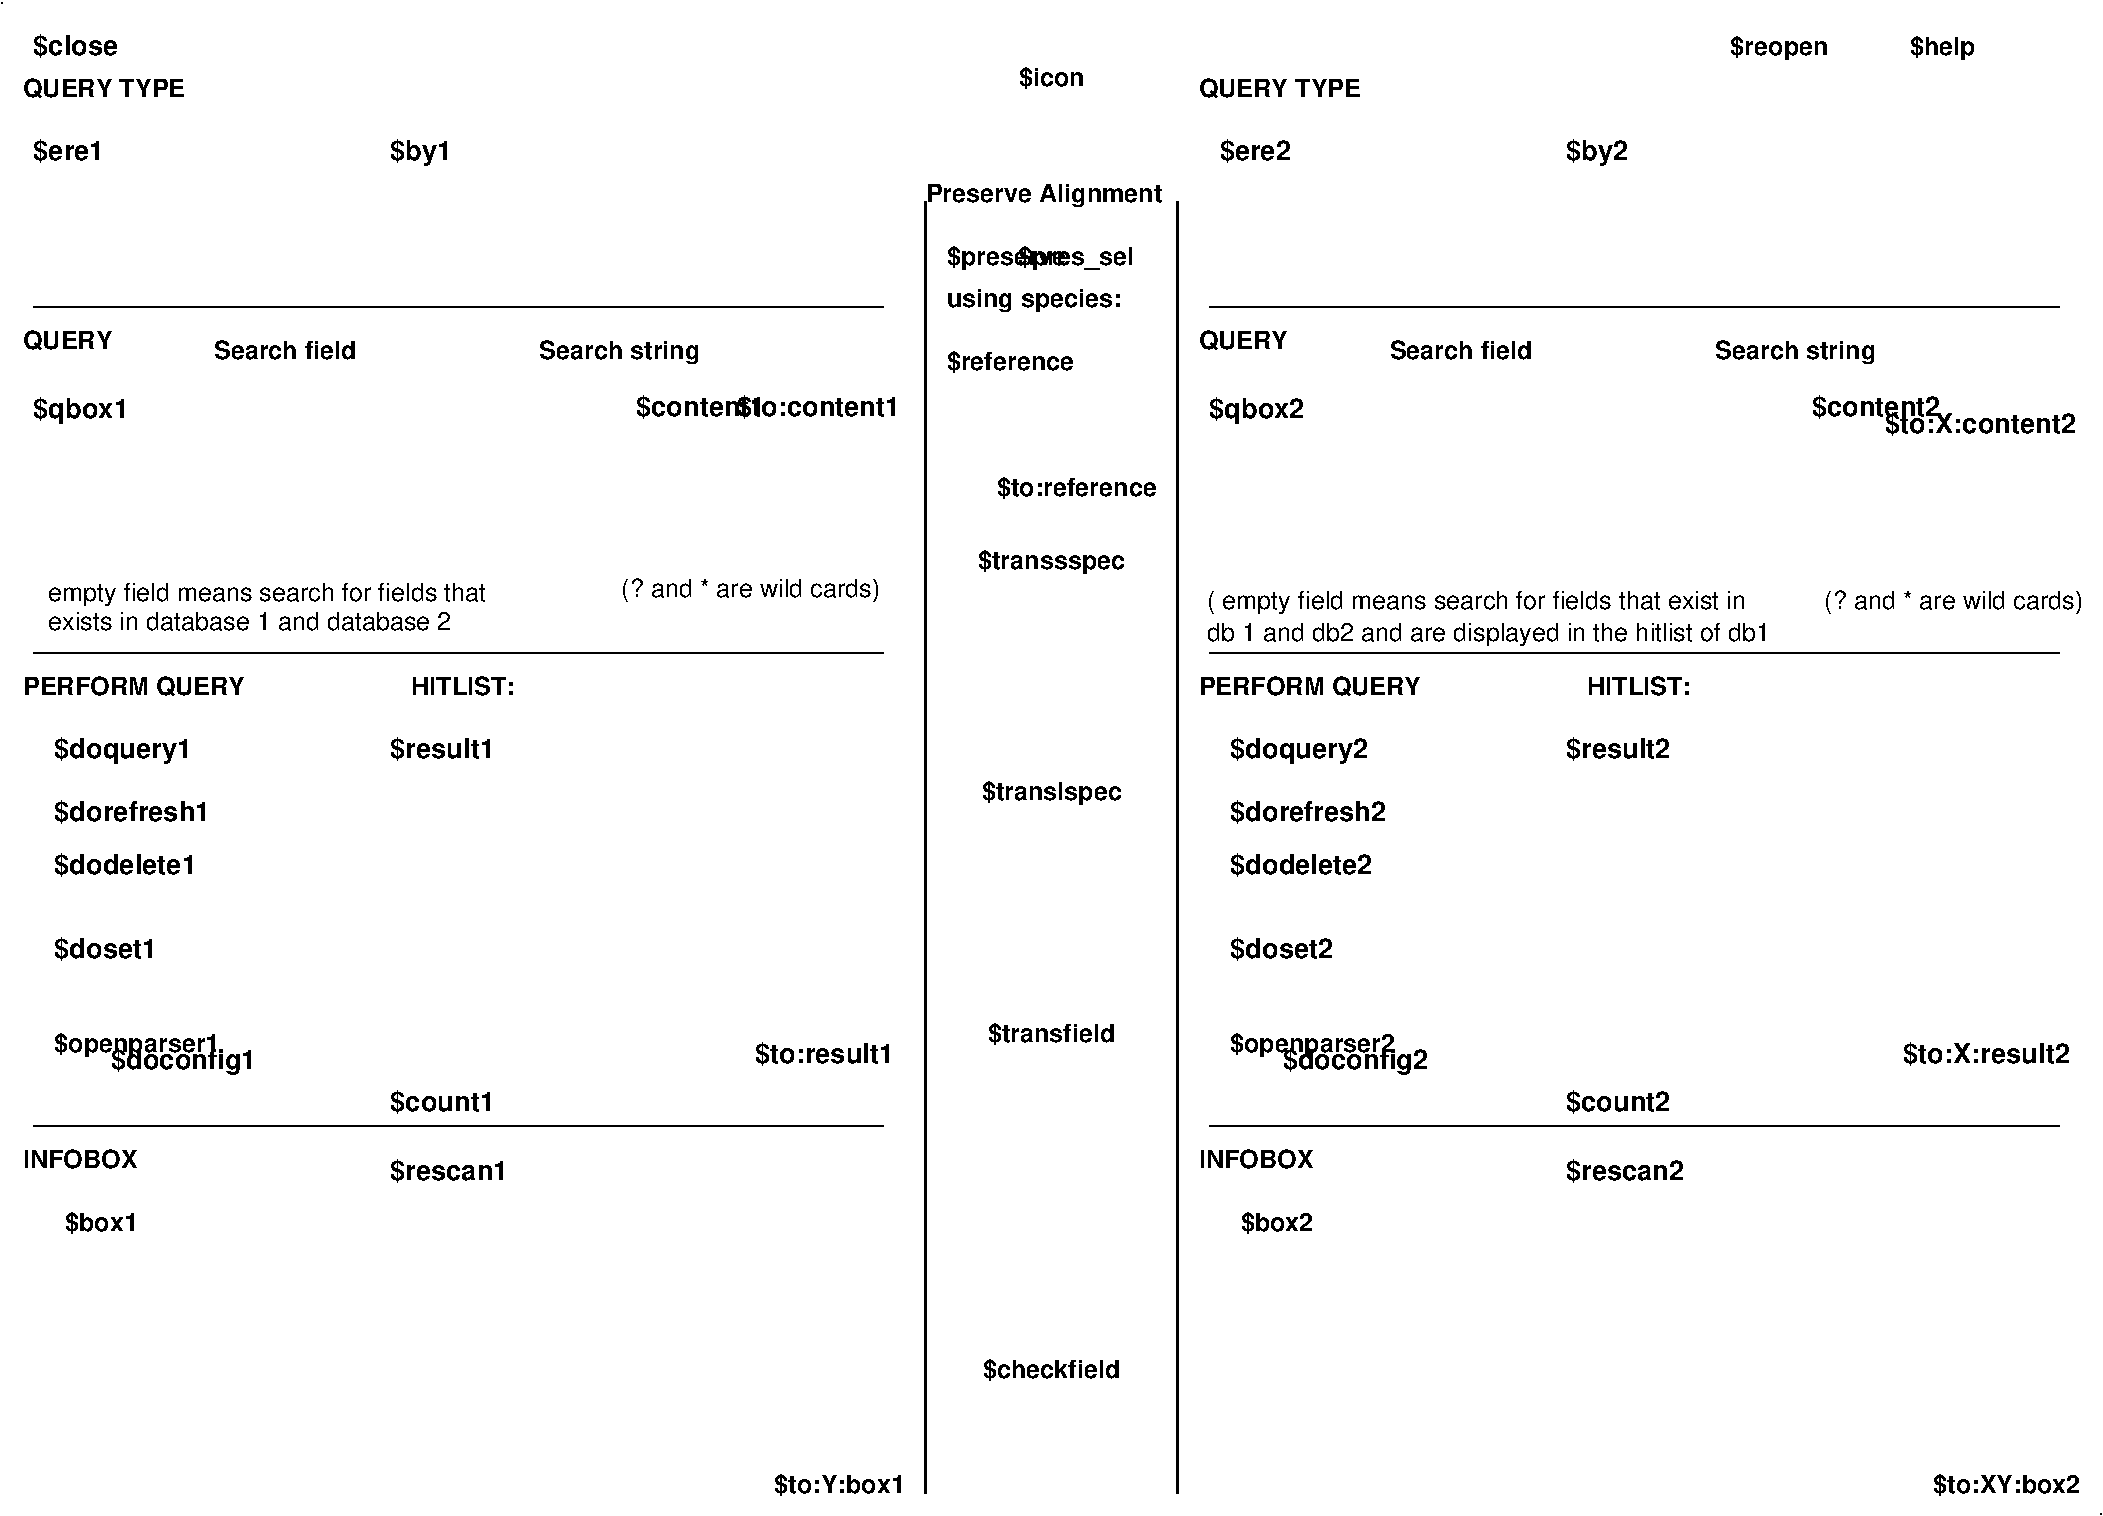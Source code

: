 #FIG 3.2
Landscape
Center
Metric
A4      
100.00
Single
-2
1200 2
6 8820 5310 10080 7650
4 0 -1 0 0 18 13 0.0000 4 195 975 8850 5475 $doquery2\001
4 0 -1 0 0 18 12 0.0000 4 180 1200 8850 7575 $openparser2\001
4 0 -1 0 0 18 13 0.0000 4 180 1095 8850 5925 $dorefresh2\001
4 0 -1 0 0 18 13 0.0000 4 180 1005 8850 6300 $dodelete2\001
4 0 -1 0 0 18 13 0.0000 4 180 720 8850 6900 $doset2\001
-6
6 2835 1035 11700 1260
4 0 -1 0 0 18 13 0.0000 4 195 435 2850 1200 $by1\001
4 0 -1 0 0 18 13 0.0000 4 195 435 11250 1200 $by2\001
-6
6 270 2880 9405 3105
4 0 -1 0 0 18 13 0.0000 4 195 675 300 3045 $qbox1\001
4 0 -1 0 0 18 13 0.0000 4 195 675 8700 3045 $qbox2\001
-6
6 4590 2880 14895 3195
4 2 -1 0 0 18 13 0.0000 4 180 1140 6495 3030 $to:content1\001
4 0 -1 0 0 18 13 0.0000 4 180 900 4605 3030 $content1\001
4 0 -1 0 0 18 13 0.0000 4 180 900 13005 3030 $content2\001
4 2 -1 0 0 18 13 0.0000 4 180 1335 14895 3150 $to:X:content2\001
-6
2 1 0 2 -1 -1 0 0 -1 0.000 0 0 -1 0 0 2
	 6675 1500 6675 10725
2 1 0 1 -1 -1 0 0 -1 0.000 0 0 -1 0 0 2
	 8700 8100 14775 8100
2 1 0 1 -1 -1 0 0 -1 0.000 0 0 -1 0 0 2
	 8700 4725 14775 4725
2 1 0 1 -1 -1 0 0 -1 0.000 0 0 -1 0 0 2
	 8700 2250 14775 2250
2 1 0 1 -1 -1 0 0 -1 0.000 0 0 -1 0 0 2
	 300 8100 6375 8100
2 1 0 1 -1 -1 0 0 -1 0.000 0 0 -1 0 0 2
	 300 4725 6375 4725
2 1 0 1 -1 -1 0 0 -1 0.000 0 0 -1 0 0 2
	 300 2250 6375 2250
2 1 0 2 -1 -1 0 0 -1 0.000 0 0 -1 0 0 2
	 8475 1500 8475 10725
2 1 0 1 -1 -1 0 0 -1 0.000 0 0 -1 0 0 1
	 75 75
2 1 0 1 -1 -1 0 0 -1 0.000 0 0 -1 0 0 1
	 15075 10875
4 0 -1 0 0 18 13 0.0000 4 180 600 300 450 $close\001
4 2 -1 0 0 18 12 0.0000 4 180 465 14175 450 $help\001
4 2 -1 0 0 18 12 0.0000 4 180 705 13125 450 $reopen\001
4 0 -1 0 0 18 13 0.0000 4 180 495 300 1200 $ere1\001
4 0 -1 0 0 18 12 0.0000 4 150 1155 225 750 QUERY TYPE\001
4 0 -1 0 0 18 12 0.0000 4 135 720 11400 5025 HITLIST:\001
4 0 -1 0 0 18 12 0.0000 4 150 1590 8625 5025 PERFORM QUERY\001
4 0 -1 0 0 18 12 0.0000 4 150 645 8625 2550 QUERY\001
4 0 -1 0 0 18 12 0.0000 4 135 810 8625 8400 INFOBOX\001
4 0 -1 0 0 18 12 0.0000 4 165 525 525 8850 $box1\001
4 0 -1 0 0 18 12 0.0000 4 135 720 3000 5025 HITLIST:\001
4 0 -1 0 0 18 12 0.0000 4 150 1590 225 5025 PERFORM QUERY\001
4 0 -1 0 0 18 12 0.0000 4 150 645 225 2550 QUERY\001
4 0 -1 0 0 18 12 0.0000 4 135 810 225 8400 INFOBOX\001
4 2 -1 0 0 18 13 0.0000 4 180 975 6450 7650 $to:result1\001
4 0 -1 0 0 18 13 0.0000 4 180 735 11250 5475 $result2\001
4 0 -1 0 0 18 12 0.0000 4 165 525 8925 8850 $box2\001
4 0 -1 0 0 18 13 0.0000 4 180 495 8775 1200 $ere2\001
4 0 -1 0 0 18 12 0.0000 4 150 1155 8625 750 QUERY TYPE\001
4 1 -1 0 0 18 12 0.0000 4 165 465 7575 675 $icon\001
4 2 -1 0 0 18 12 0.0000 4 165 930 6525 10725 $to:Y:box1\001
4 2 -1 0 0 18 12 0.0000 4 165 1050 14925 10725 $to:XY:box2\001
4 2 -1 0 0 18 13 0.0000 4 180 1170 14850 7650 $to:X:result2\001
4 0 -1 0 0 18 13 0.0000 4 195 975 450 5475 $doquery1\001
4 0 -1 0 0 18 13 0.0000 4 180 1095 450 5925 $dorefresh1\001
4 0 -1 0 0 18 13 0.0000 4 180 1005 450 6300 $dodelete1\001
4 0 -1 0 0 18 13 0.0000 4 180 720 450 6900 $doset1\001
4 0 -1 0 0 18 12 0.0000 4 180 1200 450 7575 $openparser1\001
4 1 -1 0 0 18 12 0.0000 4 180 1020 7575 5775 $translspec\001
4 1 -1 0 0 18 12 0.0000 4 180 1080 7575 4125 $transsspec\001
4 1 -1 0 0 18 12 0.0000 4 165 915 7575 7500 $transfield\001
4 1 -1 0 0 18 12 0.0000 4 165 990 7575 9900 $checkfield\001
4 2 -1 0 0 18 12 0.0000 4 165 1170 8325 3600 $to:reference\001
4 0 -1 0 0 18 12 0.0000 4 165 945 6825 2700 $reference\001
4 0 -1 0 0 18 12 0.0000 4 180 1710 6675 1500 Preserve Alignment\001
4 0 -1 0 0 18 12 0.0000 4 180 1245 6825 2250 using species:\001
4 0 -1 0 0 18 12 0.0000 4 180 885 6825 1950 $preserve\001
4 0 -1 0 0 18 12 0.0000 4 135 1020 9990 2625 Search field\001
4 0 -1 0 0 18 12 0.0000 4 180 1155 12315 2625 Search string\001
4 0 -1 0 0 18 12 0.0000 4 135 1020 1590 2625 Search field\001
4 0 -1 0 0 18 12 0.0000 4 180 1155 3915 2625 Search string\001
4 0 -1 0 0 16 12 0.0000 4 180 3165 405 4350 empty field means search for fields that\001
4 0 -1 0 0 16 12 0.0000 4 135 2940 405 4560 exists in database 1 and database 2\001
4 0 -1 0 0 16 12 0.0000 4 180 1890 4500 4320 (? and * are wild cards)\001
4 0 -1 0 0 16 12 0.0000 4 180 3885 8685 4410 ( empty field means search for fields that exist in\001
4 0 -1 0 0 16 12 0.0000 4 180 4110 8685 4635 db 1 and db2 and are displayed in the hitlist of db1\001
4 0 -1 0 0 16 12 0.0000 4 180 1890 13095 4410 (? and * are wild cards)\001
4 0 -1 0 0 18 13 0.0000 4 195 1035 855 7695 $doconfig1\001
4 0 -1 0 0 18 13 0.0000 4 195 1035 9225 7695 $doconfig2\001
4 0 -1 0 0 18 13 0.0000 4 180 735 2850 5475 $result1\001
4 0 -1 0 0 18 13 0.0000 4 180 825 2850 8490 $rescan1\001
4 0 -1 0 0 18 13 0.0000 4 180 825 11250 8490 $rescan2\001
4 0 -1 0 0 18 12 0.0000 4 180 855 7335 1950 $pres_sel\001
4 0 -1 0 0 18 13 0.0000 4 180 735 2850 7995 $count1\001
4 0 -1 0 0 18 13 0.0000 4 180 735 11250 7995 $count2\001
